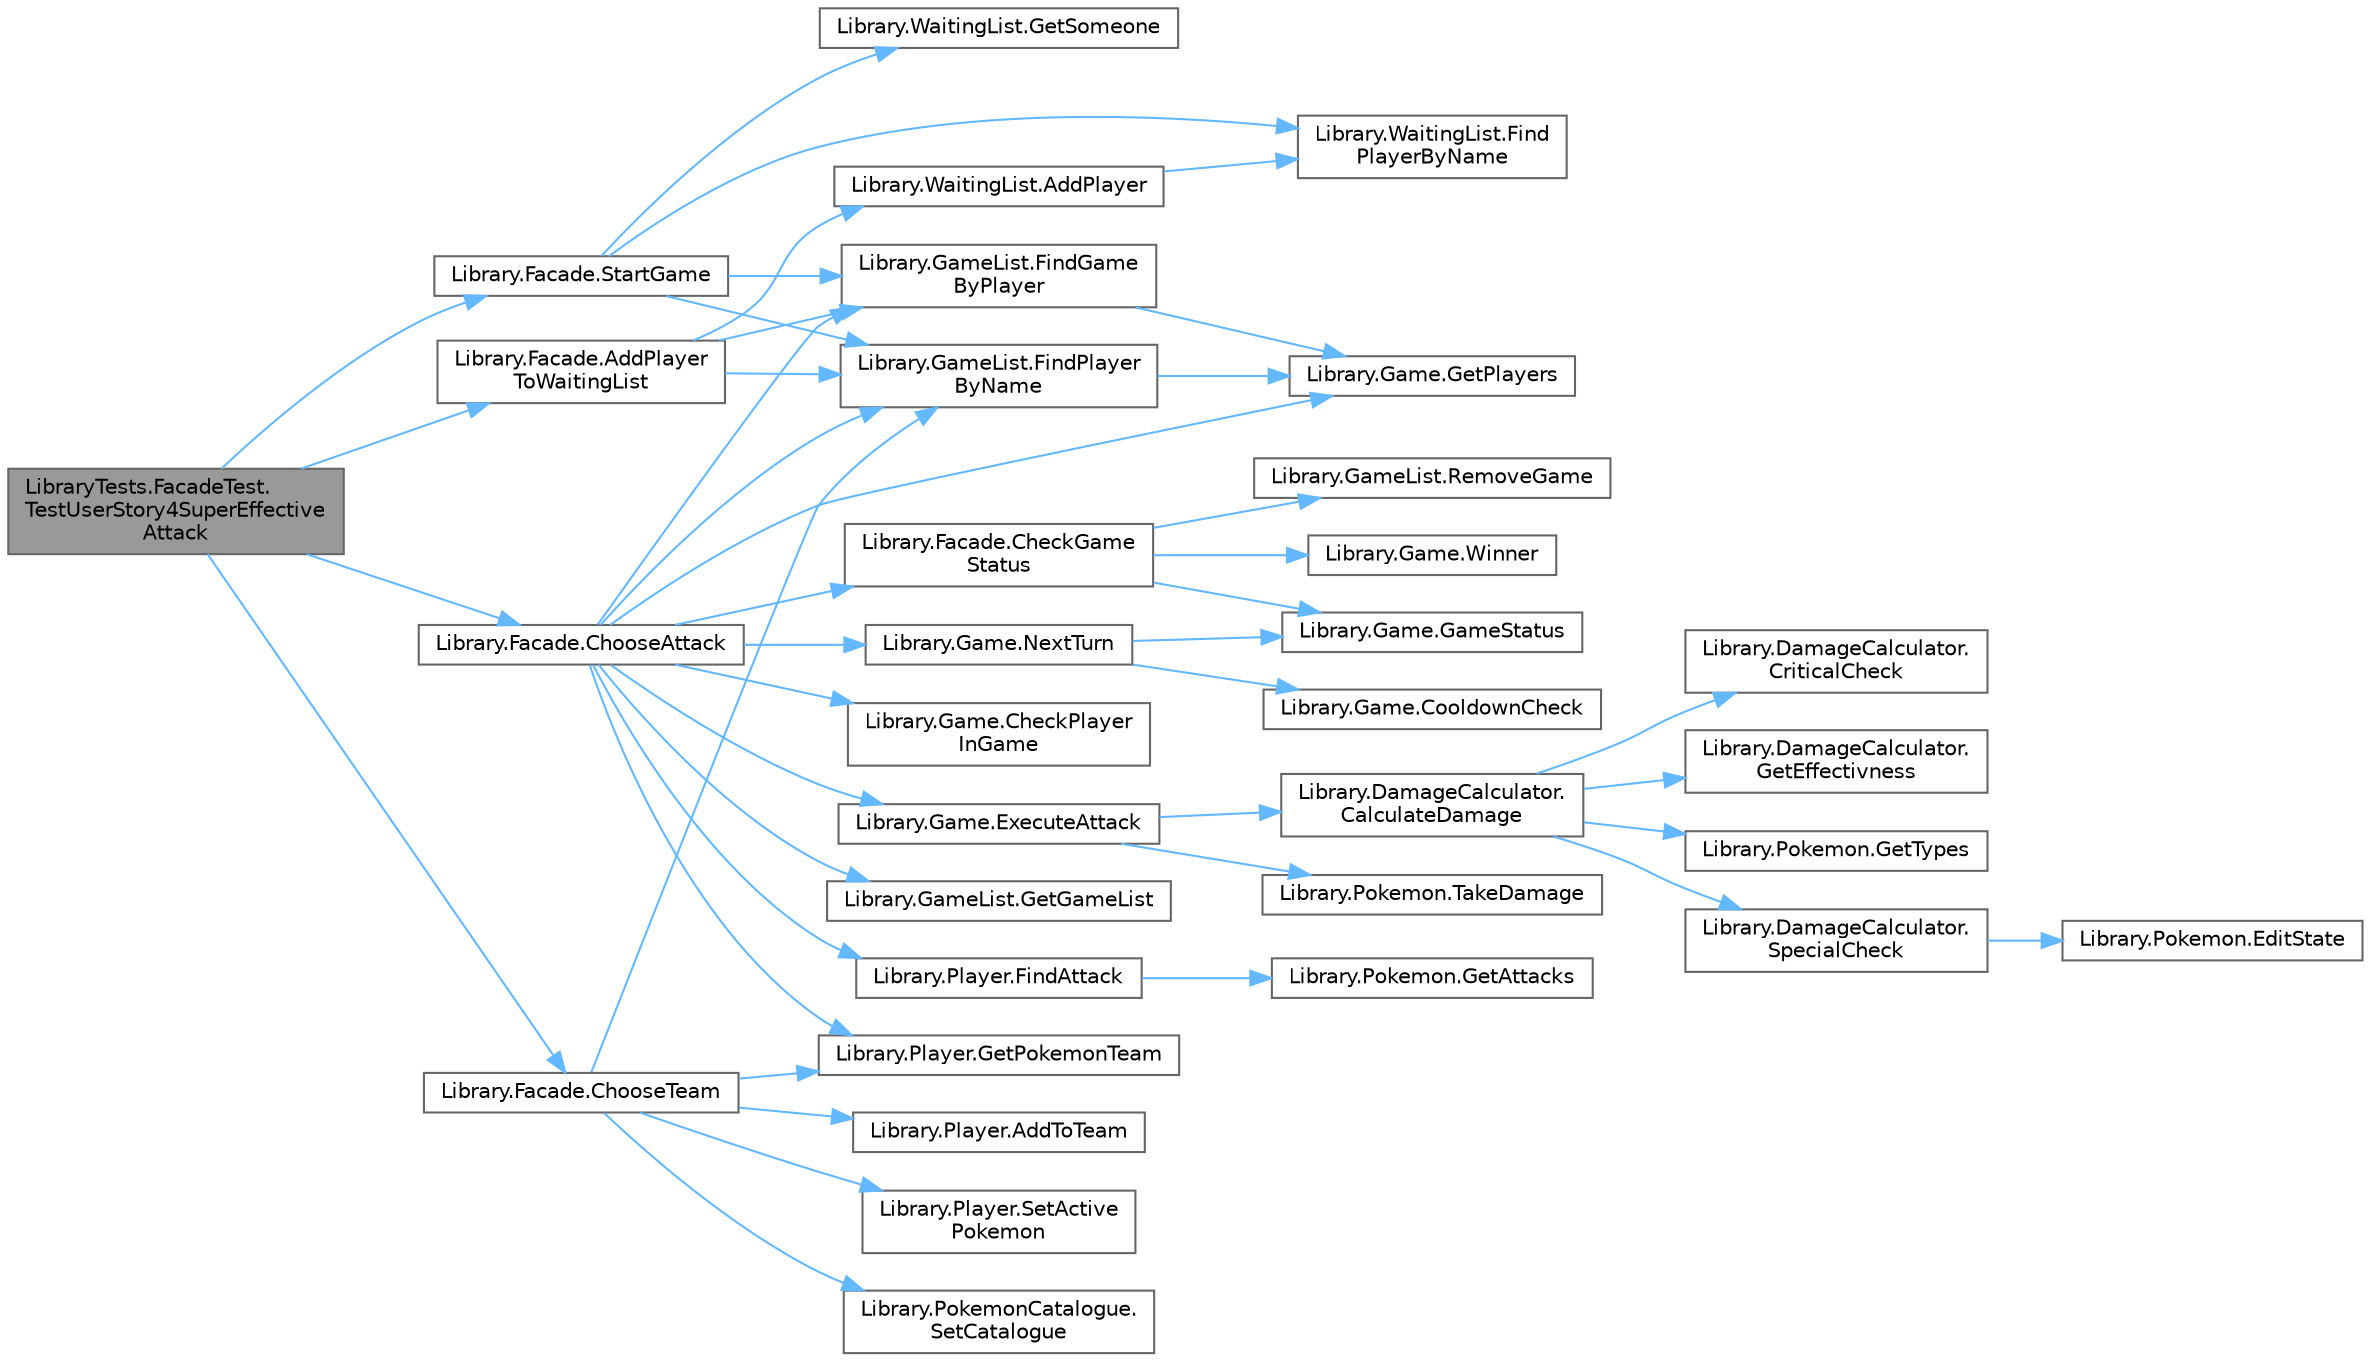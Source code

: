 digraph "LibraryTests.FacadeTest.TestUserStory4SuperEffectiveAttack"
{
 // INTERACTIVE_SVG=YES
 // LATEX_PDF_SIZE
  bgcolor="transparent";
  edge [fontname=Helvetica,fontsize=10,labelfontname=Helvetica,labelfontsize=10];
  node [fontname=Helvetica,fontsize=10,shape=box,height=0.2,width=0.4];
  rankdir="LR";
  Node1 [id="Node000001",label="LibraryTests.FacadeTest.\lTestUserStory4SuperEffective\lAttack",height=0.2,width=0.4,color="gray40", fillcolor="grey60", style="filled", fontcolor="black",tooltip="Verifica que se puede realizar daño en base a las efectividades."];
  Node1 -> Node2 [id="edge1_Node000001_Node000002",color="steelblue1",style="solid",tooltip=" "];
  Node2 [id="Node000002",label="Library.Facade.AddPlayer\lToWaitingList",height=0.2,width=0.4,color="grey40", fillcolor="white", style="filled",URL="$classLibrary_1_1Facade.html#ab8784ba49bab75ab95697412f7154c37",tooltip="Historia de usuario 9: Agrega un jugador a la lista de espera."];
  Node2 -> Node3 [id="edge2_Node000002_Node000003",color="steelblue1",style="solid",tooltip=" "];
  Node3 [id="Node000003",label="Library.WaitingList.AddPlayer",height=0.2,width=0.4,color="grey40", fillcolor="white", style="filled",URL="$classLibrary_1_1WaitingList.html#a47c96f30aa249140efbc4de70897c252",tooltip="Agrega un jugador a la lista de espera."];
  Node3 -> Node4 [id="edge3_Node000003_Node000004",color="steelblue1",style="solid",tooltip=" "];
  Node4 [id="Node000004",label="Library.WaitingList.Find\lPlayerByName",height=0.2,width=0.4,color="grey40", fillcolor="white", style="filled",URL="$classLibrary_1_1WaitingList.html#a69b27efd2d600c5c60cf18019dc3f0b8",tooltip="Devuelve un jugador de la lista de espera buscandolo por su nombre."];
  Node2 -> Node5 [id="edge4_Node000002_Node000005",color="steelblue1",style="solid",tooltip=" "];
  Node5 [id="Node000005",label="Library.GameList.FindGame\lByPlayer",height=0.2,width=0.4,color="grey40", fillcolor="white", style="filled",URL="$classLibrary_1_1GameList.html#ae4cc442c2a00c3746fd92955ddcb849a",tooltip="Devuelve la partida en la que se encuentra un jugador."];
  Node5 -> Node6 [id="edge5_Node000005_Node000006",color="steelblue1",style="solid",tooltip=" "];
  Node6 [id="Node000006",label="Library.Game.GetPlayers",height=0.2,width=0.4,color="grey40", fillcolor="white", style="filled",URL="$classLibrary_1_1Game.html#a1fb151121019847487457c48804a2ad4",tooltip="Obtiene la lista de jugadores de la partida."];
  Node2 -> Node7 [id="edge6_Node000002_Node000007",color="steelblue1",style="solid",tooltip=" "];
  Node7 [id="Node000007",label="Library.GameList.FindPlayer\lByName",height=0.2,width=0.4,color="grey40", fillcolor="white", style="filled",URL="$classLibrary_1_1GameList.html#a08e1d49ca4fdca05d55d094865a850ff",tooltip="Devuelve un jugador buscandolo por su nombre."];
  Node7 -> Node6 [id="edge7_Node000007_Node000006",color="steelblue1",style="solid",tooltip=" "];
  Node1 -> Node8 [id="edge8_Node000001_Node000008",color="steelblue1",style="solid",tooltip=" "];
  Node8 [id="Node000008",label="Library.Facade.ChooseAttack",height=0.2,width=0.4,color="grey40", fillcolor="white", style="filled",URL="$classLibrary_1_1Facade.html#a654944afb774828780427cef30687c84",tooltip="Historia de usuario 4: Permite a un jugador elegir y ejecutar un ataque durante su turno en una parti..."];
  Node8 -> Node9 [id="edge9_Node000008_Node000009",color="steelblue1",style="solid",tooltip=" "];
  Node9 [id="Node000009",label="Library.Facade.CheckGame\lStatus",height=0.2,width=0.4,color="grey40", fillcolor="white", style="filled",URL="$classLibrary_1_1Facade.html#a26ddb0a7ae0b909f2ded88a249a58aaa",tooltip="Historia de usuario 6: Comprueba el estado de una partida y determina si continúa o hay un ganador."];
  Node9 -> Node10 [id="edge10_Node000009_Node000010",color="steelblue1",style="solid",tooltip=" "];
  Node10 [id="Node000010",label="Library.Game.GameStatus",height=0.2,width=0.4,color="grey40", fillcolor="white", style="filled",URL="$classLibrary_1_1Game.html#a0a385f5808069509de00a98164a7db4c",tooltip="Verifica si el juego sigue en curso evaluando el nivel de vida de cada Pokemon para ambos jugadores."];
  Node9 -> Node11 [id="edge11_Node000009_Node000011",color="steelblue1",style="solid",tooltip=" "];
  Node11 [id="Node000011",label="Library.GameList.RemoveGame",height=0.2,width=0.4,color="grey40", fillcolor="white", style="filled",URL="$classLibrary_1_1GameList.html#a25df7d919bc1a6673017f8a2ca17ad96",tooltip="Elimina una partida de la lista de partidas."];
  Node9 -> Node12 [id="edge12_Node000009_Node000012",color="steelblue1",style="solid",tooltip=" "];
  Node12 [id="Node000012",label="Library.Game.Winner",height=0.2,width=0.4,color="grey40", fillcolor="white", style="filled",URL="$classLibrary_1_1Game.html#aa80cd9a167630fe0426d07e0cc57ca01",tooltip="Determina el ganador y el perdedor del juego basándose en la cantidad de vida de los Pokemon de cada ..."];
  Node8 -> Node13 [id="edge13_Node000008_Node000013",color="steelblue1",style="solid",tooltip=" "];
  Node13 [id="Node000013",label="Library.Game.CheckPlayer\lInGame",height=0.2,width=0.4,color="grey40", fillcolor="white", style="filled",URL="$classLibrary_1_1Game.html#a6fef208659545ad27589078aa7298cce",tooltip="Busca si hay un jugador con el mismo nombre que el del parámetro en una partida."];
  Node8 -> Node14 [id="edge14_Node000008_Node000014",color="steelblue1",style="solid",tooltip=" "];
  Node14 [id="Node000014",label="Library.Game.ExecuteAttack",height=0.2,width=0.4,color="grey40", fillcolor="white", style="filled",URL="$classLibrary_1_1Game.html#a656f35f805445764adcdd3a51de65693",tooltip="Ejecuta un ataque por parte del Pokemon activo del jugador actual, siempre y cuando no se encuentre d..."];
  Node14 -> Node15 [id="edge15_Node000014_Node000015",color="steelblue1",style="solid",tooltip=" "];
  Node15 [id="Node000015",label="Library.DamageCalculator.\lCalculateDamage",height=0.2,width=0.4,color="grey40", fillcolor="white", style="filled",URL="$classLibrary_1_1DamageCalculator.html#a0684bc36799bc6bc3b46780b7263e60d",tooltip="Calcula el daño infligido a un Pokemon objetivo. Para esto tiene en cuenta el valor de ataque,..."];
  Node15 -> Node16 [id="edge16_Node000015_Node000016",color="steelblue1",style="solid",tooltip=" "];
  Node16 [id="Node000016",label="Library.DamageCalculator.\lCriticalCheck",height=0.2,width=0.4,color="grey40", fillcolor="white", style="filled",URL="$classLibrary_1_1DamageCalculator.html#a3a2f89d68ff61105914612a5c1fdcae3",tooltip="Determina si un ataque resulta en un golpe crítico basado en una probabilidad aleatoria."];
  Node15 -> Node17 [id="edge17_Node000015_Node000017",color="steelblue1",style="solid",tooltip=" "];
  Node17 [id="Node000017",label="Library.DamageCalculator.\lGetEffectivness",height=0.2,width=0.4,color="grey40", fillcolor="white", style="filled",URL="$classLibrary_1_1DamageCalculator.html#a984d17ac844873844f080b61bd9d93be",tooltip="Obtiene la efectividad de un ataque de un tipo específico contra el o los tipos de un Pokemon."];
  Node15 -> Node18 [id="edge18_Node000015_Node000018",color="steelblue1",style="solid",tooltip=" "];
  Node18 [id="Node000018",label="Library.Pokemon.GetTypes",height=0.2,width=0.4,color="grey40", fillcolor="white", style="filled",URL="$classLibrary_1_1Pokemon.html#a0d0729ff4c6e58eb0fc323ed859d4789",tooltip="Devuelve la lista de tipos del Pokemon."];
  Node15 -> Node19 [id="edge19_Node000015_Node000019",color="steelblue1",style="solid",tooltip=" "];
  Node19 [id="Node000019",label="Library.DamageCalculator.\lSpecialCheck",height=0.2,width=0.4,color="grey40", fillcolor="white", style="filled",URL="$classLibrary_1_1DamageCalculator.html#a3ac5d47b8a7ebd067ef03b81c8907802",tooltip="Aplica un efecto especial al Pokemon objetivo, siempre y cuando el ataque recibido sea especial y el ..."];
  Node19 -> Node20 [id="edge20_Node000019_Node000020",color="steelblue1",style="solid",tooltip=" "];
  Node20 [id="Node000020",label="Library.Pokemon.EditState",height=0.2,width=0.4,color="grey40", fillcolor="white", style="filled",URL="$classLibrary_1_1Pokemon.html#a32523b114af4ade07ac3ecc0becd6a53",tooltip="Actualiza el currentState del pokemon."];
  Node14 -> Node21 [id="edge21_Node000014_Node000021",color="steelblue1",style="solid",tooltip=" "];
  Node21 [id="Node000021",label="Library.Pokemon.TakeDamage",height=0.2,width=0.4,color="grey40", fillcolor="white", style="filled",URL="$classLibrary_1_1Pokemon.html#af6dd4fd79bfeb99769976f6c26e497e5",tooltip="Resta puntos de vida a la vida actual. Convierte double a int para poder hacer la resta...."];
  Node8 -> Node22 [id="edge22_Node000008_Node000022",color="steelblue1",style="solid",tooltip=" "];
  Node22 [id="Node000022",label="Library.Player.FindAttack",height=0.2,width=0.4,color="grey40", fillcolor="white", style="filled",URL="$classLibrary_1_1Player.html#ae71c6dd4e6de83f82e3b6629a2511248",tooltip="Devuelve un ataque de la lista de ataques del pokemon activo."];
  Node22 -> Node23 [id="edge23_Node000022_Node000023",color="steelblue1",style="solid",tooltip=" "];
  Node23 [id="Node000023",label="Library.Pokemon.GetAttacks",height=0.2,width=0.4,color="grey40", fillcolor="white", style="filled",URL="$classLibrary_1_1Pokemon.html#a7d75c0e46aae96acbbeee27639f365b4",tooltip="Devuelve la lista de ataques del Pokemon."];
  Node8 -> Node5 [id="edge24_Node000008_Node000005",color="steelblue1",style="solid",tooltip=" "];
  Node8 -> Node7 [id="edge25_Node000008_Node000007",color="steelblue1",style="solid",tooltip=" "];
  Node8 -> Node24 [id="edge26_Node000008_Node000024",color="steelblue1",style="solid",tooltip=" "];
  Node24 [id="Node000024",label="Library.GameList.GetGameList",height=0.2,width=0.4,color="grey40", fillcolor="white", style="filled",URL="$classLibrary_1_1GameList.html#ac1fa9d98c95add77b73dcc229f5cc6bc",tooltip="Devuelve la lista de partidas."];
  Node8 -> Node6 [id="edge27_Node000008_Node000006",color="steelblue1",style="solid",tooltip=" "];
  Node8 -> Node25 [id="edge28_Node000008_Node000025",color="steelblue1",style="solid",tooltip=" "];
  Node25 [id="Node000025",label="Library.Player.GetPokemonTeam",height=0.2,width=0.4,color="grey40", fillcolor="white", style="filled",URL="$classLibrary_1_1Player.html#a6f5a234d3af2613c0c6bce8be92baab3",tooltip="Devuelve la lista de pokemons del jugador."];
  Node8 -> Node26 [id="edge29_Node000008_Node000026",color="steelblue1",style="solid",tooltip=" "];
  Node26 [id="Node000026",label="Library.Game.NextTurn",height=0.2,width=0.4,color="grey40", fillcolor="white", style="filled",URL="$classLibrary_1_1Game.html#a25e0e9d427c0b038062ad00141a493f7",tooltip="Avanza al siguiente turno del juego. Actualiza el contador de turnos, reduce el cooldown de los ataqu..."];
  Node26 -> Node27 [id="edge30_Node000026_Node000027",color="steelblue1",style="solid",tooltip=" "];
  Node27 [id="Node000027",label="Library.Game.CooldownCheck",height=0.2,width=0.4,color="grey40", fillcolor="white", style="filled",URL="$classLibrary_1_1Game.html#af4a72e9e14ded2568541b18696014825",tooltip="Reduce el tiempo de enfriamiento (cooldown) de todos los ataques especiales de cada Pokemon en los eq..."];
  Node26 -> Node10 [id="edge31_Node000026_Node000010",color="steelblue1",style="solid",tooltip=" "];
  Node1 -> Node28 [id="edge32_Node000001_Node000028",color="steelblue1",style="solid",tooltip=" "];
  Node28 [id="Node000028",label="Library.Facade.ChooseTeam",height=0.2,width=0.4,color="grey40", fillcolor="white", style="filled",URL="$classLibrary_1_1Facade.html#a542c335b954dab9971c87d83de9ccc97",tooltip="Historia 1: Permite a un jugador agregar un Pokemon al equipo desde el catálogo."];
  Node28 -> Node29 [id="edge33_Node000028_Node000029",color="steelblue1",style="solid",tooltip=" "];
  Node29 [id="Node000029",label="Library.Player.AddToTeam",height=0.2,width=0.4,color="grey40", fillcolor="white", style="filled",URL="$classLibrary_1_1Player.html#aca63ec3547f91e79f9f5c22e366dec9f",tooltip="Agrega un pokemon a la lista de pokemons del jugador."];
  Node28 -> Node7 [id="edge34_Node000028_Node000007",color="steelblue1",style="solid",tooltip=" "];
  Node28 -> Node25 [id="edge35_Node000028_Node000025",color="steelblue1",style="solid",tooltip=" "];
  Node28 -> Node30 [id="edge36_Node000028_Node000030",color="steelblue1",style="solid",tooltip=" "];
  Node30 [id="Node000030",label="Library.Player.SetActive\lPokemon",height=0.2,width=0.4,color="grey40", fillcolor="white", style="filled",URL="$classLibrary_1_1Player.html#a1dc483f61f95351bd3266c5f9663bfb1",tooltip="Cambia el pokemon activo si está vivo."];
  Node28 -> Node31 [id="edge37_Node000028_Node000031",color="steelblue1",style="solid",tooltip=" "];
  Node31 [id="Node000031",label="Library.PokemonCatalogue.\lSetCatalogue",height=0.2,width=0.4,color="grey40", fillcolor="white", style="filled",URL="$classLibrary_1_1PokemonCatalogue.html#a89deea710474bec8e34f3853fa26663f",tooltip="Inicialia el catalogo."];
  Node1 -> Node32 [id="edge38_Node000001_Node000032",color="steelblue1",style="solid",tooltip=" "];
  Node32 [id="Node000032",label="Library.Facade.StartGame",height=0.2,width=0.4,color="grey40", fillcolor="white", style="filled",URL="$classLibrary_1_1Facade.html#a254fa741693ebc4342764475104d3733",tooltip="Historia de usuario 11.1: Inicia una batalla entre dos jugadores, eligiendo un oponente específico o ..."];
  Node32 -> Node5 [id="edge39_Node000032_Node000005",color="steelblue1",style="solid",tooltip=" "];
  Node32 -> Node7 [id="edge40_Node000032_Node000007",color="steelblue1",style="solid",tooltip=" "];
  Node32 -> Node4 [id="edge41_Node000032_Node000004",color="steelblue1",style="solid",tooltip=" "];
  Node32 -> Node33 [id="edge42_Node000032_Node000033",color="steelblue1",style="solid",tooltip=" "];
  Node33 [id="Node000033",label="Library.WaitingList.GetSomeone",height=0.2,width=0.4,color="grey40", fillcolor="white", style="filled",URL="$classLibrary_1_1WaitingList.html#a27fe90fdd4bad1838be5be2719a63d70",tooltip="Devuelve un jugador al azar de la lista de espera."];
}
